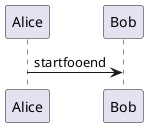 {
  "sha1": "6281yckfrqgwl7ohg2wwxifdfg0cpk3",
  "insertion": {
    "when": "2024-05-30T20:48:20.854Z",
    "url": "http://forum.plantuml.net/8649/use-of-%23%23-in-define-macro-stops-macro-replacement",
    "user": "plantuml@gmail.com"
  }
}
@startuml

!define interact( a, b, c )  a -> b : start##c##end

interact(Alice,Bob,foo)
@enduml
